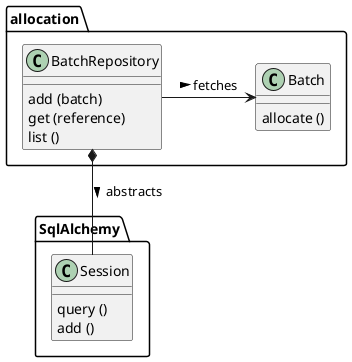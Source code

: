@startuml

package allocation {

  class BatchRepository {
    add (batch)
    get (reference)
    list ()
  }

  class Batch {
    allocate ()
  }


}

package SqlAlchemy {
  class Session {
    query ()
    add ()
  }

}

  BatchRepository *-- Session : abstracts >
  BatchRepository -> Batch : fetches >

@enduml